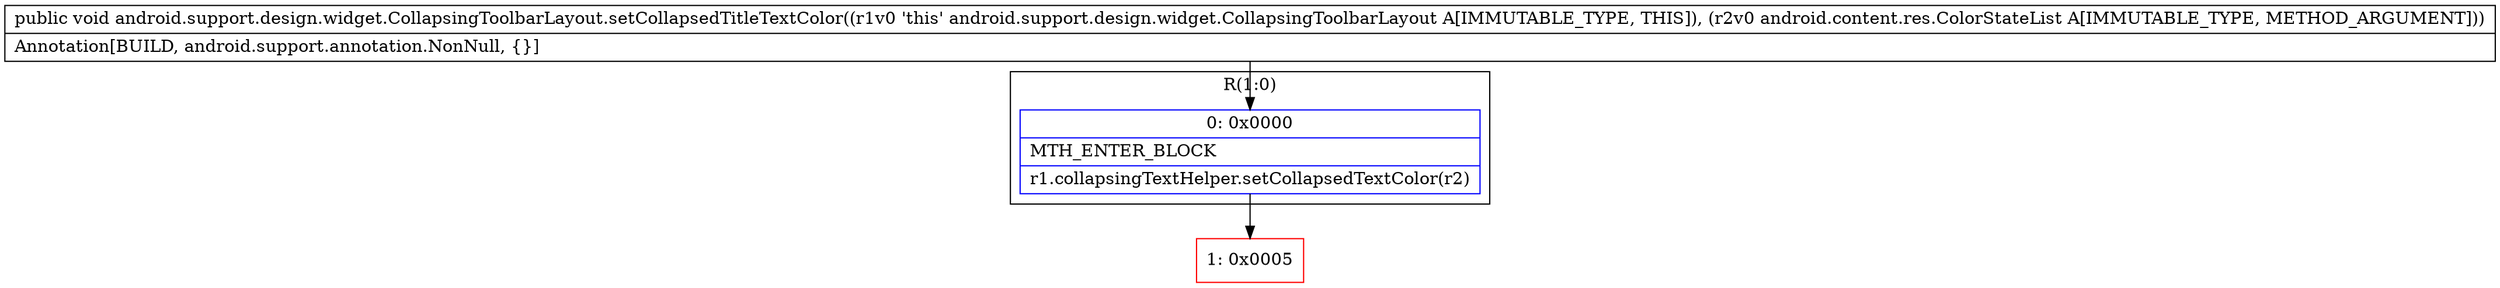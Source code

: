digraph "CFG forandroid.support.design.widget.CollapsingToolbarLayout.setCollapsedTitleTextColor(Landroid\/content\/res\/ColorStateList;)V" {
subgraph cluster_Region_1392523726 {
label = "R(1:0)";
node [shape=record,color=blue];
Node_0 [shape=record,label="{0\:\ 0x0000|MTH_ENTER_BLOCK\l|r1.collapsingTextHelper.setCollapsedTextColor(r2)\l}"];
}
Node_1 [shape=record,color=red,label="{1\:\ 0x0005}"];
MethodNode[shape=record,label="{public void android.support.design.widget.CollapsingToolbarLayout.setCollapsedTitleTextColor((r1v0 'this' android.support.design.widget.CollapsingToolbarLayout A[IMMUTABLE_TYPE, THIS]), (r2v0 android.content.res.ColorStateList A[IMMUTABLE_TYPE, METHOD_ARGUMENT]))  | Annotation[BUILD, android.support.annotation.NonNull, \{\}]\l}"];
MethodNode -> Node_0;
Node_0 -> Node_1;
}

